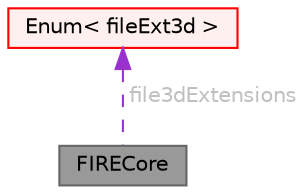 digraph "FIRECore"
{
 // LATEX_PDF_SIZE
  bgcolor="transparent";
  edge [fontname=Helvetica,fontsize=10,labelfontname=Helvetica,labelfontsize=10];
  node [fontname=Helvetica,fontsize=10,shape=box,height=0.2,width=0.4];
  Node1 [id="Node000001",label="FIRECore",height=0.2,width=0.4,color="gray40", fillcolor="grey60", style="filled", fontcolor="black",tooltip="Core routines used when reading/writing AVL/FIRE files."];
  Node2 -> Node1 [id="edge1_Node000001_Node000002",dir="back",color="darkorchid3",style="dashed",tooltip=" ",label=" file3dExtensions",fontcolor="grey" ];
  Node2 [id="Node000002",label="Enum\< fileExt3d \>",height=0.2,width=0.4,color="red", fillcolor="#FFF0F0", style="filled",URL="$classFoam_1_1Enum.html",tooltip=" "];
}
